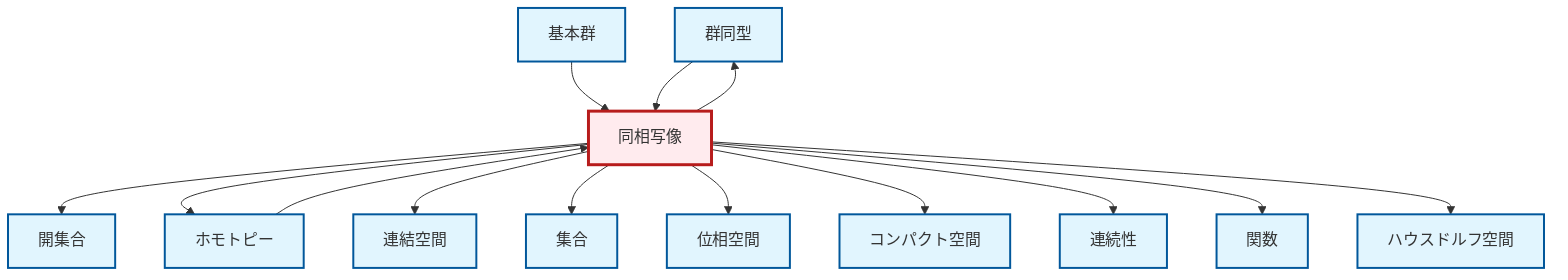 graph TD
    classDef definition fill:#e1f5fe,stroke:#01579b,stroke-width:2px
    classDef theorem fill:#f3e5f5,stroke:#4a148c,stroke-width:2px
    classDef axiom fill:#fff3e0,stroke:#e65100,stroke-width:2px
    classDef example fill:#e8f5e9,stroke:#1b5e20,stroke-width:2px
    classDef current fill:#ffebee,stroke:#b71c1c,stroke-width:3px
    def-open-set["開集合"]:::definition
    def-set["集合"]:::definition
    def-continuity["連続性"]:::definition
    def-isomorphism["群同型"]:::definition
    def-homeomorphism["同相写像"]:::definition
    def-topological-space["位相空間"]:::definition
    def-fundamental-group["基本群"]:::definition
    def-homotopy["ホモトピー"]:::definition
    def-hausdorff["ハウスドルフ空間"]:::definition
    def-compact["コンパクト空間"]:::definition
    def-connected["連結空間"]:::definition
    def-function["関数"]:::definition
    def-homeomorphism --> def-isomorphism
    def-homeomorphism --> def-open-set
    def-homeomorphism --> def-homotopy
    def-fundamental-group --> def-homeomorphism
    def-homeomorphism --> def-connected
    def-homeomorphism --> def-set
    def-homotopy --> def-homeomorphism
    def-homeomorphism --> def-topological-space
    def-homeomorphism --> def-compact
    def-homeomorphism --> def-continuity
    def-homeomorphism --> def-function
    def-isomorphism --> def-homeomorphism
    def-homeomorphism --> def-hausdorff
    class def-homeomorphism current